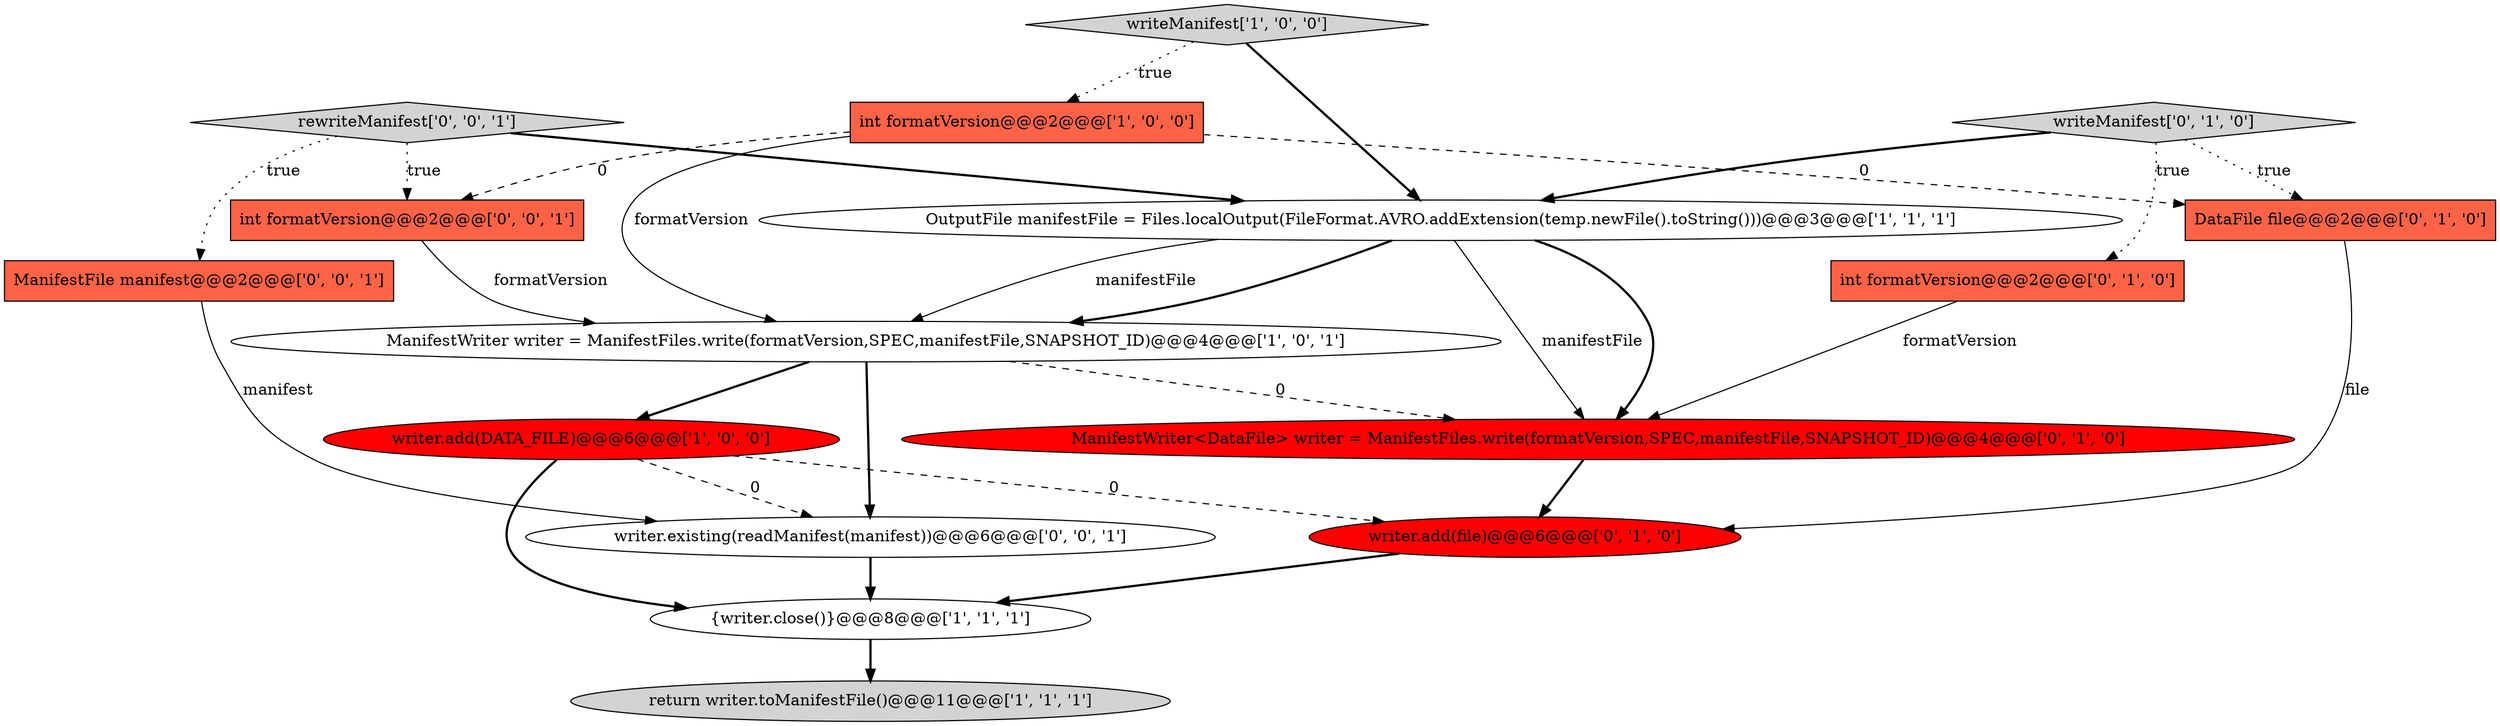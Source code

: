 digraph {
10 [style = filled, label = "DataFile file@@@2@@@['0', '1', '0']", fillcolor = tomato, shape = box image = "AAA1AAABBB2BBB"];
7 [style = filled, label = "int formatVersion@@@2@@@['0', '1', '0']", fillcolor = tomato, shape = box image = "AAA0AAABBB2BBB"];
6 [style = filled, label = "writeManifest['1', '0', '0']", fillcolor = lightgray, shape = diamond image = "AAA0AAABBB1BBB"];
0 [style = filled, label = "int formatVersion@@@2@@@['1', '0', '0']", fillcolor = tomato, shape = box image = "AAA1AAABBB1BBB"];
5 [style = filled, label = "OutputFile manifestFile = Files.localOutput(FileFormat.AVRO.addExtension(temp.newFile().toString()))@@@3@@@['1', '1', '1']", fillcolor = white, shape = ellipse image = "AAA0AAABBB1BBB"];
11 [style = filled, label = "writer.add(file)@@@6@@@['0', '1', '0']", fillcolor = red, shape = ellipse image = "AAA1AAABBB2BBB"];
3 [style = filled, label = "return writer.toManifestFile()@@@11@@@['1', '1', '1']", fillcolor = lightgray, shape = ellipse image = "AAA0AAABBB1BBB"];
12 [style = filled, label = "rewriteManifest['0', '0', '1']", fillcolor = lightgray, shape = diamond image = "AAA0AAABBB3BBB"];
13 [style = filled, label = "writer.existing(readManifest(manifest))@@@6@@@['0', '0', '1']", fillcolor = white, shape = ellipse image = "AAA0AAABBB3BBB"];
9 [style = filled, label = "writeManifest['0', '1', '0']", fillcolor = lightgray, shape = diamond image = "AAA0AAABBB2BBB"];
1 [style = filled, label = "{writer.close()}@@@8@@@['1', '1', '1']", fillcolor = white, shape = ellipse image = "AAA0AAABBB1BBB"];
14 [style = filled, label = "ManifestFile manifest@@@2@@@['0', '0', '1']", fillcolor = tomato, shape = box image = "AAA0AAABBB3BBB"];
15 [style = filled, label = "int formatVersion@@@2@@@['0', '0', '1']", fillcolor = tomato, shape = box image = "AAA0AAABBB3BBB"];
2 [style = filled, label = "writer.add(DATA_FILE)@@@6@@@['1', '0', '0']", fillcolor = red, shape = ellipse image = "AAA1AAABBB1BBB"];
4 [style = filled, label = "ManifestWriter writer = ManifestFiles.write(formatVersion,SPEC,manifestFile,SNAPSHOT_ID)@@@4@@@['1', '0', '1']", fillcolor = white, shape = ellipse image = "AAA0AAABBB1BBB"];
8 [style = filled, label = "ManifestWriter<DataFile> writer = ManifestFiles.write(formatVersion,SPEC,manifestFile,SNAPSHOT_ID)@@@4@@@['0', '1', '0']", fillcolor = red, shape = ellipse image = "AAA1AAABBB2BBB"];
5->8 [style = bold, label=""];
12->5 [style = bold, label=""];
7->8 [style = solid, label="formatVersion"];
15->4 [style = solid, label="formatVersion"];
11->1 [style = bold, label=""];
2->1 [style = bold, label=""];
10->11 [style = solid, label="file"];
5->4 [style = solid, label="manifestFile"];
4->13 [style = bold, label=""];
1->3 [style = bold, label=""];
12->15 [style = dotted, label="true"];
0->15 [style = dashed, label="0"];
4->2 [style = bold, label=""];
13->1 [style = bold, label=""];
0->10 [style = dashed, label="0"];
12->14 [style = dotted, label="true"];
6->5 [style = bold, label=""];
5->8 [style = solid, label="manifestFile"];
14->13 [style = solid, label="manifest"];
2->13 [style = dashed, label="0"];
5->4 [style = bold, label=""];
4->8 [style = dashed, label="0"];
9->5 [style = bold, label=""];
0->4 [style = solid, label="formatVersion"];
2->11 [style = dashed, label="0"];
6->0 [style = dotted, label="true"];
9->7 [style = dotted, label="true"];
9->10 [style = dotted, label="true"];
8->11 [style = bold, label=""];
}
